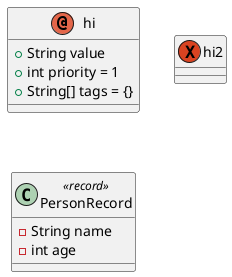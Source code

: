 @startuml
'https://plantuml.com/sequence-diagram

annotation hi{
 + String value
 + int priority = 1
 + String[] tags = {}
}

exception hi2{
}

class PersonRecord <<record>> {
    -String name
    -int age
}
@enduml